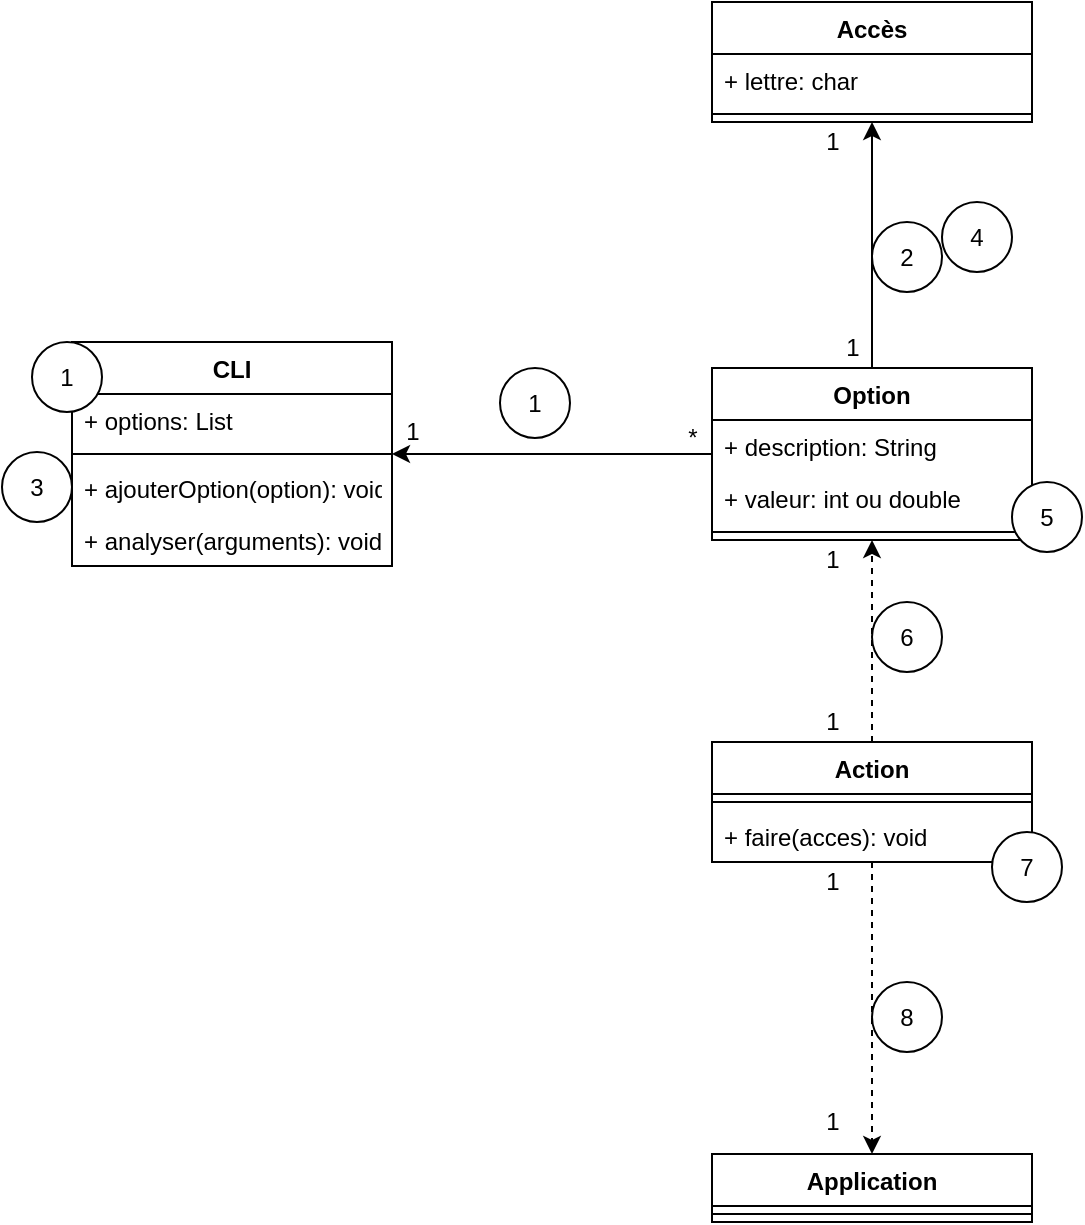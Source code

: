 <mxfile version="14.6.13" type="device" pages="2"><diagram id="Np0EWZh7Vt-EKKaQLGnX" name="VersionReutilisable"><mxGraphModel dx="1106" dy="877" grid="1" gridSize="10" guides="1" tooltips="1" connect="1" arrows="1" fold="1" page="1" pageScale="1" pageWidth="827" pageHeight="1169" math="0" shadow="0"><root><mxCell id="7JOe8MP_MOEmSN_xN3bc-0"/><mxCell id="7JOe8MP_MOEmSN_xN3bc-1" parent="7JOe8MP_MOEmSN_xN3bc-0"/><mxCell id="7JOe8MP_MOEmSN_xN3bc-2" value="CLI" style="swimlane;fontStyle=1;align=center;verticalAlign=top;childLayout=stackLayout;horizontal=1;startSize=26;horizontalStack=0;resizeParent=1;resizeParentMax=0;resizeLast=0;collapsible=1;marginBottom=0;" vertex="1" parent="7JOe8MP_MOEmSN_xN3bc-1"><mxGeometry x="200" y="240" width="160" height="112" as="geometry"/></mxCell><mxCell id="7JOe8MP_MOEmSN_xN3bc-60" value="+ options: List" style="text;strokeColor=none;fillColor=none;align=left;verticalAlign=top;spacingLeft=4;spacingRight=4;overflow=hidden;rotatable=0;points=[[0,0.5],[1,0.5]];portConstraint=eastwest;" vertex="1" parent="7JOe8MP_MOEmSN_xN3bc-2"><mxGeometry y="26" width="160" height="26" as="geometry"/></mxCell><mxCell id="7JOe8MP_MOEmSN_xN3bc-4" value="" style="line;strokeWidth=1;fillColor=none;align=left;verticalAlign=middle;spacingTop=-1;spacingLeft=3;spacingRight=3;rotatable=0;labelPosition=right;points=[];portConstraint=eastwest;" vertex="1" parent="7JOe8MP_MOEmSN_xN3bc-2"><mxGeometry y="52" width="160" height="8" as="geometry"/></mxCell><mxCell id="7JOe8MP_MOEmSN_xN3bc-5" value="+ ajouterOption(option): void" style="text;strokeColor=none;fillColor=none;align=left;verticalAlign=top;spacingLeft=4;spacingRight=4;overflow=hidden;rotatable=0;points=[[0,0.5],[1,0.5]];portConstraint=eastwest;" vertex="1" parent="7JOe8MP_MOEmSN_xN3bc-2"><mxGeometry y="60" width="160" height="26" as="geometry"/></mxCell><mxCell id="7JOe8MP_MOEmSN_xN3bc-59" value="+ analyser(arguments): void" style="text;strokeColor=none;fillColor=none;align=left;verticalAlign=top;spacingLeft=4;spacingRight=4;overflow=hidden;rotatable=0;points=[[0,0.5],[1,0.5]];portConstraint=eastwest;" vertex="1" parent="7JOe8MP_MOEmSN_xN3bc-2"><mxGeometry y="86" width="160" height="26" as="geometry"/></mxCell><mxCell id="7JOe8MP_MOEmSN_xN3bc-24" value="" style="edgeStyle=orthogonalEdgeStyle;rounded=0;orthogonalLoop=1;jettySize=auto;html=1;" edge="1" parent="7JOe8MP_MOEmSN_xN3bc-1" source="7JOe8MP_MOEmSN_xN3bc-6" target="7JOe8MP_MOEmSN_xN3bc-2"><mxGeometry relative="1" as="geometry"/></mxCell><mxCell id="7JOe8MP_MOEmSN_xN3bc-45" style="edgeStyle=orthogonalEdgeStyle;rounded=0;orthogonalLoop=1;jettySize=auto;html=1;" edge="1" parent="7JOe8MP_MOEmSN_xN3bc-1" source="7JOe8MP_MOEmSN_xN3bc-6" target="7JOe8MP_MOEmSN_xN3bc-10"><mxGeometry relative="1" as="geometry"/></mxCell><mxCell id="7JOe8MP_MOEmSN_xN3bc-6" value="Option" style="swimlane;fontStyle=1;align=center;verticalAlign=top;childLayout=stackLayout;horizontal=1;startSize=26;horizontalStack=0;resizeParent=1;resizeParentMax=0;resizeLast=0;collapsible=1;marginBottom=0;" vertex="1" parent="7JOe8MP_MOEmSN_xN3bc-1"><mxGeometry x="520" y="253" width="160" height="86" as="geometry"/></mxCell><mxCell id="7JOe8MP_MOEmSN_xN3bc-43" value="+ description: String" style="text;strokeColor=none;fillColor=none;align=left;verticalAlign=top;spacingLeft=4;spacingRight=4;overflow=hidden;rotatable=0;points=[[0,0.5],[1,0.5]];portConstraint=eastwest;" vertex="1" parent="7JOe8MP_MOEmSN_xN3bc-6"><mxGeometry y="26" width="160" height="26" as="geometry"/></mxCell><mxCell id="7JOe8MP_MOEmSN_xN3bc-26" value="+ valeur: int ou double" style="text;strokeColor=none;fillColor=none;align=left;verticalAlign=top;spacingLeft=4;spacingRight=4;overflow=hidden;rotatable=0;points=[[0,0.5],[1,0.5]];portConstraint=eastwest;" vertex="1" parent="7JOe8MP_MOEmSN_xN3bc-6"><mxGeometry y="52" width="160" height="26" as="geometry"/></mxCell><mxCell id="7JOe8MP_MOEmSN_xN3bc-8" value="" style="line;strokeWidth=1;fillColor=none;align=left;verticalAlign=middle;spacingTop=-1;spacingLeft=3;spacingRight=3;rotatable=0;labelPosition=right;points=[];portConstraint=eastwest;" vertex="1" parent="7JOe8MP_MOEmSN_xN3bc-6"><mxGeometry y="78" width="160" height="8" as="geometry"/></mxCell><mxCell id="7JOe8MP_MOEmSN_xN3bc-10" value="Accès" style="swimlane;fontStyle=1;align=center;verticalAlign=top;childLayout=stackLayout;horizontal=1;startSize=26;horizontalStack=0;resizeParent=1;resizeParentMax=0;resizeLast=0;collapsible=1;marginBottom=0;" vertex="1" parent="7JOe8MP_MOEmSN_xN3bc-1"><mxGeometry x="520" y="70" width="160" height="60" as="geometry"/></mxCell><mxCell id="7JOe8MP_MOEmSN_xN3bc-11" value="+ lettre: char" style="text;strokeColor=none;fillColor=none;align=left;verticalAlign=top;spacingLeft=4;spacingRight=4;overflow=hidden;rotatable=0;points=[[0,0.5],[1,0.5]];portConstraint=eastwest;" vertex="1" parent="7JOe8MP_MOEmSN_xN3bc-10"><mxGeometry y="26" width="160" height="26" as="geometry"/></mxCell><mxCell id="7JOe8MP_MOEmSN_xN3bc-12" value="" style="line;strokeWidth=1;fillColor=none;align=left;verticalAlign=middle;spacingTop=-1;spacingLeft=3;spacingRight=3;rotatable=0;labelPosition=right;points=[];portConstraint=eastwest;" vertex="1" parent="7JOe8MP_MOEmSN_xN3bc-10"><mxGeometry y="52" width="160" height="8" as="geometry"/></mxCell><mxCell id="7JOe8MP_MOEmSN_xN3bc-34" style="edgeStyle=orthogonalEdgeStyle;rounded=0;orthogonalLoop=1;jettySize=auto;html=1;entryX=0.5;entryY=0;entryDx=0;entryDy=0;dashed=1;" edge="1" parent="7JOe8MP_MOEmSN_xN3bc-1" source="7JOe8MP_MOEmSN_xN3bc-18" target="7JOe8MP_MOEmSN_xN3bc-30"><mxGeometry relative="1" as="geometry"/></mxCell><mxCell id="7JOe8MP_MOEmSN_xN3bc-35" style="edgeStyle=orthogonalEdgeStyle;rounded=0;orthogonalLoop=1;jettySize=auto;html=1;dashed=1;" edge="1" parent="7JOe8MP_MOEmSN_xN3bc-1" source="7JOe8MP_MOEmSN_xN3bc-18" target="7JOe8MP_MOEmSN_xN3bc-6"><mxGeometry relative="1" as="geometry"/></mxCell><mxCell id="7JOe8MP_MOEmSN_xN3bc-18" value="Action" style="swimlane;fontStyle=1;align=center;verticalAlign=top;childLayout=stackLayout;horizontal=1;startSize=26;horizontalStack=0;resizeParent=1;resizeParentMax=0;resizeLast=0;collapsible=1;marginBottom=0;" vertex="1" parent="7JOe8MP_MOEmSN_xN3bc-1"><mxGeometry x="520" y="440" width="160" height="60" as="geometry"/></mxCell><mxCell id="7JOe8MP_MOEmSN_xN3bc-20" value="" style="line;strokeWidth=1;fillColor=none;align=left;verticalAlign=middle;spacingTop=-1;spacingLeft=3;spacingRight=3;rotatable=0;labelPosition=right;points=[];portConstraint=eastwest;" vertex="1" parent="7JOe8MP_MOEmSN_xN3bc-18"><mxGeometry y="26" width="160" height="8" as="geometry"/></mxCell><mxCell id="7JOe8MP_MOEmSN_xN3bc-21" value="+ faire(acces): void" style="text;strokeColor=none;fillColor=none;align=left;verticalAlign=top;spacingLeft=4;spacingRight=4;overflow=hidden;rotatable=0;points=[[0,0.5],[1,0.5]];portConstraint=eastwest;" vertex="1" parent="7JOe8MP_MOEmSN_xN3bc-18"><mxGeometry y="34" width="160" height="26" as="geometry"/></mxCell><mxCell id="7JOe8MP_MOEmSN_xN3bc-25" value="*" style="text;html=1;align=center;verticalAlign=middle;resizable=0;points=[];autosize=1;strokeColor=none;" vertex="1" parent="7JOe8MP_MOEmSN_xN3bc-1"><mxGeometry x="500" y="278" width="20" height="20" as="geometry"/></mxCell><mxCell id="7JOe8MP_MOEmSN_xN3bc-27" value="1" style="text;html=1;align=center;verticalAlign=middle;resizable=0;points=[];autosize=1;strokeColor=none;" vertex="1" parent="7JOe8MP_MOEmSN_xN3bc-1"><mxGeometry x="360" y="275" width="20" height="20" as="geometry"/></mxCell><mxCell id="7JOe8MP_MOEmSN_xN3bc-30" value="Application" style="swimlane;fontStyle=1;align=center;verticalAlign=top;childLayout=stackLayout;horizontal=1;startSize=26;horizontalStack=0;resizeParent=1;resizeParentMax=0;resizeLast=0;collapsible=1;marginBottom=0;" vertex="1" parent="7JOe8MP_MOEmSN_xN3bc-1"><mxGeometry x="520" y="646" width="160" height="34" as="geometry"/></mxCell><mxCell id="7JOe8MP_MOEmSN_xN3bc-32" value="" style="line;strokeWidth=1;fillColor=none;align=left;verticalAlign=middle;spacingTop=-1;spacingLeft=3;spacingRight=3;rotatable=0;labelPosition=right;points=[];portConstraint=eastwest;" vertex="1" parent="7JOe8MP_MOEmSN_xN3bc-30"><mxGeometry y="26" width="160" height="8" as="geometry"/></mxCell><mxCell id="7JOe8MP_MOEmSN_xN3bc-46" value="1" style="text;html=1;align=center;verticalAlign=middle;resizable=0;points=[];autosize=1;strokeColor=none;" vertex="1" parent="7JOe8MP_MOEmSN_xN3bc-1"><mxGeometry x="580" y="233" width="20" height="20" as="geometry"/></mxCell><mxCell id="7JOe8MP_MOEmSN_xN3bc-47" value="1" style="text;html=1;align=center;verticalAlign=middle;resizable=0;points=[];autosize=1;strokeColor=none;" vertex="1" parent="7JOe8MP_MOEmSN_xN3bc-1"><mxGeometry x="570" y="130" width="20" height="20" as="geometry"/></mxCell><mxCell id="7JOe8MP_MOEmSN_xN3bc-48" value="1" style="text;html=1;align=center;verticalAlign=middle;resizable=0;points=[];autosize=1;strokeColor=none;" vertex="1" parent="7JOe8MP_MOEmSN_xN3bc-1"><mxGeometry x="570" y="420" width="20" height="20" as="geometry"/></mxCell><mxCell id="7JOe8MP_MOEmSN_xN3bc-49" value="1" style="text;html=1;align=center;verticalAlign=middle;resizable=0;points=[];autosize=1;strokeColor=none;" vertex="1" parent="7JOe8MP_MOEmSN_xN3bc-1"><mxGeometry x="570" y="339" width="20" height="20" as="geometry"/></mxCell><mxCell id="7JOe8MP_MOEmSN_xN3bc-50" value="1" style="text;html=1;align=center;verticalAlign=middle;resizable=0;points=[];autosize=1;strokeColor=none;" vertex="1" parent="7JOe8MP_MOEmSN_xN3bc-1"><mxGeometry x="570" y="500" width="20" height="20" as="geometry"/></mxCell><mxCell id="7JOe8MP_MOEmSN_xN3bc-51" value="1" style="text;html=1;align=center;verticalAlign=middle;resizable=0;points=[];autosize=1;strokeColor=none;" vertex="1" parent="7JOe8MP_MOEmSN_xN3bc-1"><mxGeometry x="570" y="620" width="20" height="20" as="geometry"/></mxCell><mxCell id="7JOe8MP_MOEmSN_xN3bc-52" value="1" style="ellipse;whiteSpace=wrap;html=1;aspect=fixed;" vertex="1" parent="7JOe8MP_MOEmSN_xN3bc-1"><mxGeometry x="180" y="240" width="35" height="35" as="geometry"/></mxCell><mxCell id="7JOe8MP_MOEmSN_xN3bc-54" value="1" style="ellipse;whiteSpace=wrap;html=1;aspect=fixed;" vertex="1" parent="7JOe8MP_MOEmSN_xN3bc-1"><mxGeometry x="414" y="253" width="35" height="35" as="geometry"/></mxCell><mxCell id="7JOe8MP_MOEmSN_xN3bc-55" value="2" style="ellipse;whiteSpace=wrap;html=1;aspect=fixed;" vertex="1" parent="7JOe8MP_MOEmSN_xN3bc-1"><mxGeometry x="600" y="180" width="35" height="35" as="geometry"/></mxCell><mxCell id="7JOe8MP_MOEmSN_xN3bc-56" value="6" style="ellipse;whiteSpace=wrap;html=1;aspect=fixed;" vertex="1" parent="7JOe8MP_MOEmSN_xN3bc-1"><mxGeometry x="600" y="370" width="35" height="35" as="geometry"/></mxCell><mxCell id="7JOe8MP_MOEmSN_xN3bc-57" value="8" style="ellipse;whiteSpace=wrap;html=1;aspect=fixed;" vertex="1" parent="7JOe8MP_MOEmSN_xN3bc-1"><mxGeometry x="600" y="560" width="35" height="35" as="geometry"/></mxCell><mxCell id="7JOe8MP_MOEmSN_xN3bc-58" value="7" style="ellipse;whiteSpace=wrap;html=1;aspect=fixed;" vertex="1" parent="7JOe8MP_MOEmSN_xN3bc-1"><mxGeometry x="660" y="485" width="35" height="35" as="geometry"/></mxCell><mxCell id="7JOe8MP_MOEmSN_xN3bc-61" value="3" style="ellipse;whiteSpace=wrap;html=1;aspect=fixed;" vertex="1" parent="7JOe8MP_MOEmSN_xN3bc-1"><mxGeometry x="165" y="295" width="35" height="35" as="geometry"/></mxCell><mxCell id="7JOe8MP_MOEmSN_xN3bc-62" value="4" style="ellipse;whiteSpace=wrap;html=1;aspect=fixed;" vertex="1" parent="7JOe8MP_MOEmSN_xN3bc-1"><mxGeometry x="635" y="170" width="35" height="35" as="geometry"/></mxCell><mxCell id="7JOe8MP_MOEmSN_xN3bc-63" value="5" style="ellipse;whiteSpace=wrap;html=1;aspect=fixed;" vertex="1" parent="7JOe8MP_MOEmSN_xN3bc-1"><mxGeometry x="670" y="310" width="35" height="35" as="geometry"/></mxCell></root></mxGraphModel></diagram><diagram id="Xd_Kd1bQb-dLGdy-MEyE" name="BaseDepart"><mxGraphModel dx="1106" dy="877" grid="1" gridSize="10" guides="1" tooltips="1" connect="1" arrows="1" fold="1" page="1" pageScale="1" pageWidth="827" pageHeight="1169" math="0" shadow="0"><root><mxCell id="0"/><mxCell id="1" parent="0"/><mxCell id="POvYGlrkddphSYWc4Hco-13" value="Configuration" style="swimlane;fontStyle=1;align=center;verticalAlign=top;childLayout=stackLayout;horizontal=1;startSize=26;horizontalStack=0;resizeParent=1;resizeParentMax=0;resizeLast=0;collapsible=1;marginBottom=0;" parent="1" vertex="1"><mxGeometry x="590" y="250" width="160" height="164" as="geometry"/></mxCell><mxCell id="POvYGlrkddphSYWc4Hco-14" value="+alpha: double" style="text;strokeColor=none;fillColor=none;align=left;verticalAlign=top;spacingLeft=4;spacingRight=4;overflow=hidden;rotatable=0;points=[[0,0.5],[1,0.5]];portConstraint=eastwest;" parent="POvYGlrkddphSYWc4Hco-13" vertex="1"><mxGeometry y="26" width="160" height="26" as="geometry"/></mxCell><mxCell id="POvYGlrkddphSYWc4Hco-27" value="+epsilon: double" style="text;strokeColor=none;fillColor=none;align=left;verticalAlign=top;spacingLeft=4;spacingRight=4;overflow=hidden;rotatable=0;points=[[0,0.5],[1,0.5]];portConstraint=eastwest;" parent="POvYGlrkddphSYWc4Hco-13" vertex="1"><mxGeometry y="52" width="160" height="26" as="geometry"/></mxCell><mxCell id="POvYGlrkddphSYWc4Hco-28" value="+indice : int" style="text;strokeColor=none;fillColor=none;align=left;verticalAlign=top;spacingLeft=4;spacingRight=4;overflow=hidden;rotatable=0;points=[[0,0.5],[1,0.5]];portConstraint=eastwest;" parent="POvYGlrkddphSYWc4Hco-13" vertex="1"><mxGeometry y="78" width="160" height="26" as="geometry"/></mxCell><mxCell id="POvYGlrkddphSYWc4Hco-26" value="+mode: Mode" style="text;strokeColor=none;fillColor=none;align=left;verticalAlign=top;spacingLeft=4;spacingRight=4;overflow=hidden;rotatable=0;points=[[0,0.5],[1,0.5]];portConstraint=eastwest;" parent="POvYGlrkddphSYWc4Hco-13" vertex="1"><mxGeometry y="104" width="160" height="26" as="geometry"/></mxCell><mxCell id="POvYGlrkddphSYWc4Hco-15" value="" style="line;strokeWidth=1;fillColor=none;align=left;verticalAlign=middle;spacingTop=-1;spacingLeft=3;spacingRight=3;rotatable=0;labelPosition=right;points=[];portConstraint=eastwest;" parent="POvYGlrkddphSYWc4Hco-13" vertex="1"><mxGeometry y="130" width="160" height="8" as="geometry"/></mxCell><mxCell id="POvYGlrkddphSYWc4Hco-16" value="+toString(): String" style="text;strokeColor=none;fillColor=none;align=left;verticalAlign=top;spacingLeft=4;spacingRight=4;overflow=hidden;rotatable=0;points=[[0,0.5],[1,0.5]];portConstraint=eastwest;" parent="POvYGlrkddphSYWc4Hco-13" vertex="1"><mxGeometry y="138" width="160" height="26" as="geometry"/></mxCell><mxCell id="POvYGlrkddphSYWc4Hco-17" value="CLIClassique" style="swimlane;fontStyle=1;align=center;verticalAlign=top;childLayout=stackLayout;horizontal=1;startSize=26;horizontalStack=0;resizeParent=1;resizeParentMax=0;resizeLast=0;collapsible=1;marginBottom=0;" parent="1" vertex="1"><mxGeometry x="100" y="280" width="280" height="86" as="geometry"/></mxCell><mxCell id="POvYGlrkddphSYWc4Hco-19" value="" style="line;strokeWidth=1;fillColor=none;align=left;verticalAlign=middle;spacingTop=-1;spacingLeft=3;spacingRight=3;rotatable=0;labelPosition=right;points=[];portConstraint=eastwest;" parent="POvYGlrkddphSYWc4Hco-17" vertex="1"><mxGeometry y="26" width="280" height="8" as="geometry"/></mxCell><mxCell id="POvYGlrkddphSYWc4Hco-33" value="+configuration(String...args): Configuration" style="text;strokeColor=none;fillColor=none;align=left;verticalAlign=top;spacingLeft=4;spacingRight=4;overflow=hidden;rotatable=0;points=[[0,0.5],[1,0.5]];portConstraint=eastwest;" parent="POvYGlrkddphSYWc4Hco-17" vertex="1"><mxGeometry y="34" width="280" height="26" as="geometry"/></mxCell><mxCell id="POvYGlrkddphSYWc4Hco-20" value="+main(String[]args): void" style="text;strokeColor=none;fillColor=none;align=left;verticalAlign=top;spacingLeft=4;spacingRight=4;overflow=hidden;rotatable=0;points=[[0,0.5],[1,0.5]];portConstraint=eastwest;" parent="POvYGlrkddphSYWc4Hco-17" vertex="1"><mxGeometry y="60" width="280" height="26" as="geometry"/></mxCell><mxCell id="POvYGlrkddphSYWc4Hco-21" value="&lt;&lt;Enum&gt;&gt;&#10;Mode" style="swimlane;fontStyle=1;align=center;verticalAlign=top;childLayout=stackLayout;horizontal=1;startSize=26;horizontalStack=0;resizeParent=1;resizeParentMax=0;resizeLast=0;collapsible=1;marginBottom=0;" parent="1" vertex="1"><mxGeometry x="310" y="590" width="230" height="86" as="geometry"/></mxCell><mxCell id="POvYGlrkddphSYWc4Hco-22" value="PLEINE" style="text;strokeColor=none;fillColor=none;align=left;verticalAlign=top;spacingLeft=4;spacingRight=4;overflow=hidden;rotatable=0;points=[[0,0.5],[1,0.5]];portConstraint=eastwest;" parent="POvYGlrkddphSYWc4Hco-21" vertex="1"><mxGeometry y="26" width="230" height="26" as="geometry"/></mxCell><mxCell id="POvYGlrkddphSYWc4Hco-25" value="CREUSE" style="text;strokeColor=none;fillColor=none;align=left;verticalAlign=top;spacingLeft=4;spacingRight=4;overflow=hidden;rotatable=0;points=[[0,0.5],[1,0.5]];portConstraint=eastwest;" parent="POvYGlrkddphSYWc4Hco-21" vertex="1"><mxGeometry y="52" width="230" height="26" as="geometry"/></mxCell><mxCell id="POvYGlrkddphSYWc4Hco-23" value="" style="line;strokeWidth=1;fillColor=none;align=left;verticalAlign=middle;spacingTop=-1;spacingLeft=3;spacingRight=3;rotatable=0;labelPosition=right;points=[];portConstraint=eastwest;" parent="POvYGlrkddphSYWc4Hco-21" vertex="1"><mxGeometry y="78" width="230" height="8" as="geometry"/></mxCell><mxCell id="POvYGlrkddphSYWc4Hco-34" value="listing 3" style="ellipse;whiteSpace=wrap;html=1;aspect=fixed;" parent="1" vertex="1"><mxGeometry x="50" y="220" width="80" height="80" as="geometry"/></mxCell><mxCell id="POvYGlrkddphSYWc4Hco-35" value="listing 1" style="ellipse;whiteSpace=wrap;html=1;aspect=fixed;" parent="1" vertex="1"><mxGeometry x="540" y="200" width="80" height="80" as="geometry"/></mxCell><mxCell id="POvYGlrkddphSYWc4Hco-36" value="listing 2" style="ellipse;whiteSpace=wrap;html=1;aspect=fixed;" parent="1" vertex="1"><mxGeometry x="270" y="530" width="80" height="80" as="geometry"/></mxCell><mxCell id="POvYGlrkddphSYWc4Hco-38" value="configuration()" style="rounded=0;orthogonalLoop=1;jettySize=auto;html=1;" parent="1" source="POvYGlrkddphSYWc4Hco-33" target="POvYGlrkddphSYWc4Hco-13" edge="1"><mxGeometry relative="1" as="geometry"/></mxCell><mxCell id="POvYGlrkddphSYWc4Hco-39" value="1" style="text;html=1;align=center;verticalAlign=middle;resizable=0;points=[];autosize=1;strokeColor=none;" parent="1" vertex="1"><mxGeometry x="380" y="310" width="20" height="20" as="geometry"/></mxCell><mxCell id="POvYGlrkddphSYWc4Hco-40" value="1" style="text;html=1;align=center;verticalAlign=middle;resizable=0;points=[];autosize=1;strokeColor=none;" parent="1" vertex="1"><mxGeometry x="570" y="310" width="20" height="20" as="geometry"/></mxCell></root></mxGraphModel></diagram></mxfile>